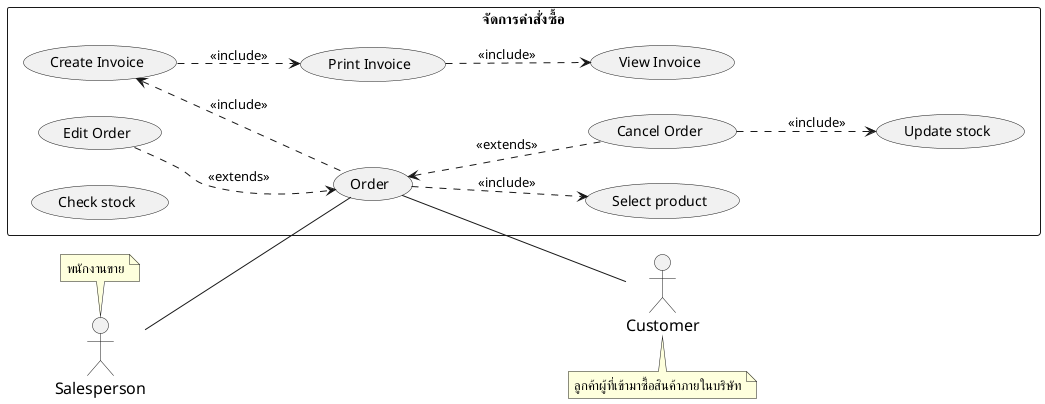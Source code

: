 @startuml
'https://plantuml.com/usecase-diagram
left to right direction

skinparam sequence {
    ParticipantFontName Thai
    ParticipantFontSize 16
    ActorFontSize 16
    ActorFontName Thai
}
'skinparam linetype polyline
'skinparam linetype ortho

skinparam Participant{
    FontColor #efefef
    BorderColor #c0c0c0
}
skinparam Sequence{
    ParticipantBorderThickness .5
    LifeLineBorderColor #8a8a8a
}

actor Customer as actorCustomer
note bottom of actorCustomer : ลูกค้าผู้ที่เข้ามาซื้อสินค้าภายในบริษัท

actor Salesperson as actorSalesperson
note top of actorSalesperson : พนักงานขาย

' =================== Stock System ===================
rectangle "จัดการคำสั่งซื้อ" as stockSystem {

    ' ================ Invoice ================
    usecase (View Invoice) as (usecaseViewInvoice)
    usecase (Create Invoice) as (usecaseCreateInvoice)
    usecase (Print Invoice) as (usecasePrintInvoice)

    ' ================ Ordering ================
    '    การสั่งซื้อสินค้า

    usecase (Order) as (usecaseOrder)
    '    note bottom of usecaseOrder : การสั่งซื้อสินค้า
    usecase (Edit Order) as (usecaseEditOrder)
    usecase (Cancel Order) as (usecaseDeleteOrder)
    usecase (Check stock) as (usecaseCheckStock)
    ' ================ Stock ================

    usecase (Update stock) as (usecaseUpdateStock)


    usecase (Select product) as (usecaseSelectProduct)



    ' ================ Order ================
    (usecaseOrder) <.. (usecaseDeleteOrder) : <<extends>>
    (usecaseEditOrder) ..> (usecaseOrder) : <<extends>>

    (usecaseDeleteOrder) ..> (usecaseUpdateStock) : <<include>>
    (usecaseCreateInvoice) <.. (usecaseOrder) : <<include>>

    ' ===  ความสัมพันธ์ระหว่าง actor และ usecase ในส่วนของการสั่งซื้อสินค้า ===
    actorSalesperson -- (usecaseOrder)
    (usecaseOrder) -- actorCustomer

  (usecaseOrder) ..> (usecaseSelectProduct) : <<include>>


    ' ================ Invoice ================

    (usecaseCreateInvoice) ..> (usecasePrintInvoice) : <<include>>
    (usecasePrintInvoice) ..> (usecaseViewInvoice) : <<include>>





}

@enduml